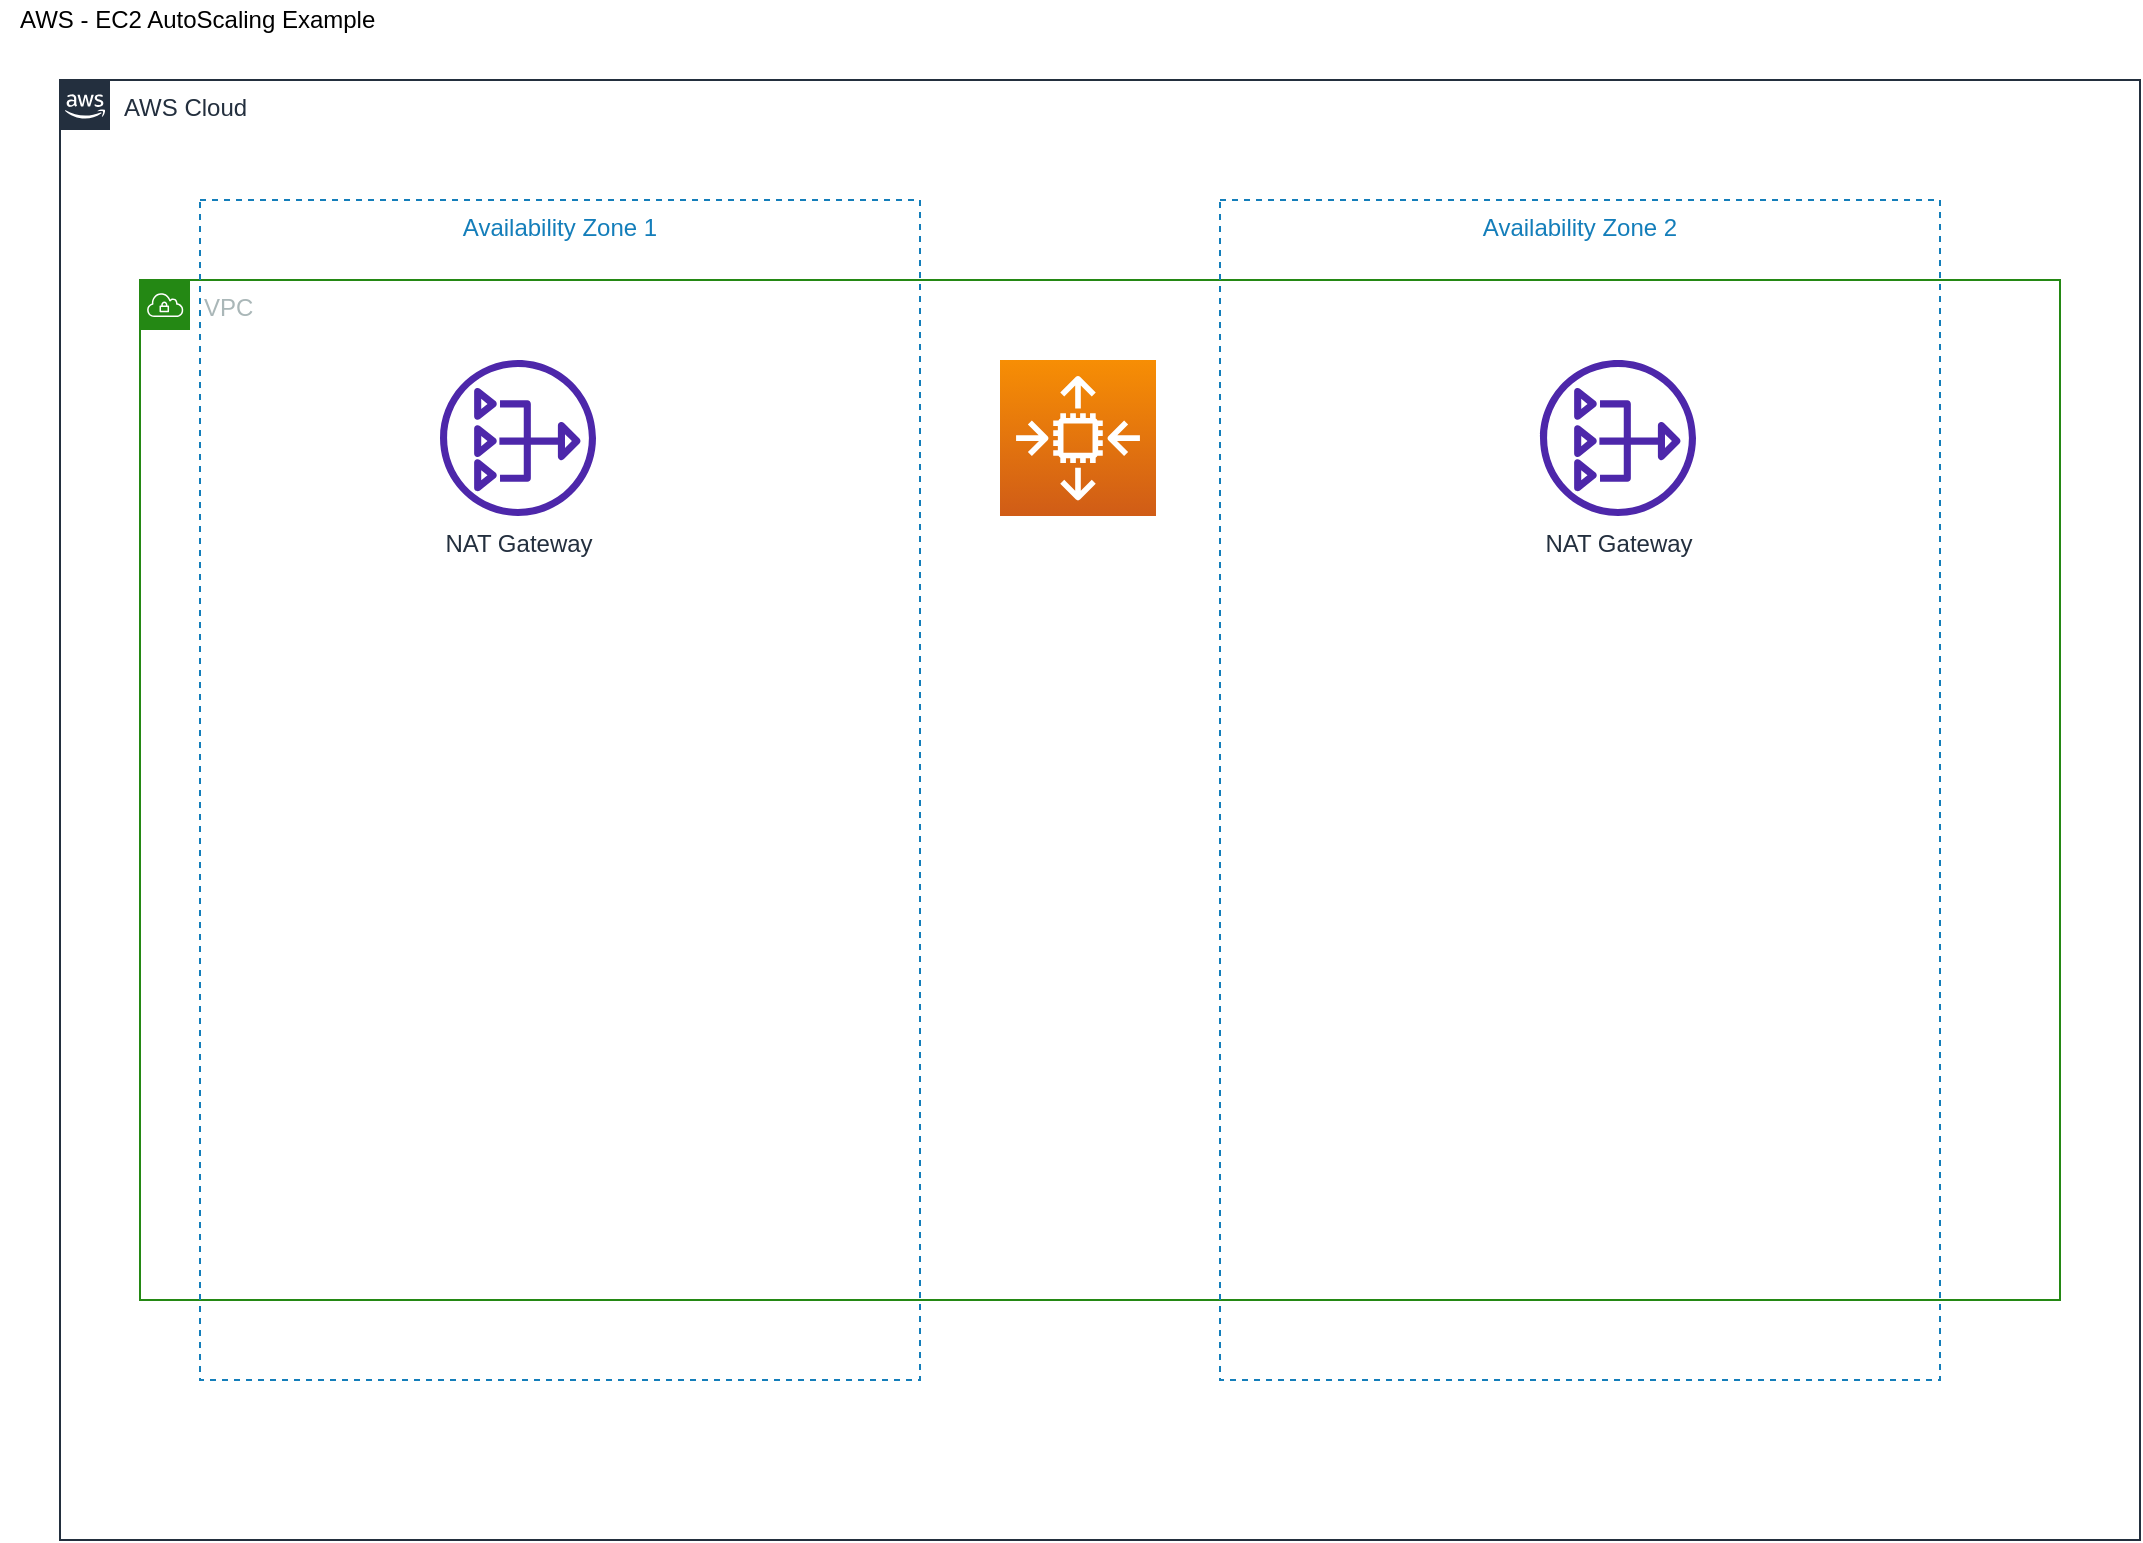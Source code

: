 <mxfile version="18.0.7" type="github">
  <diagram id="Z5f0bbKns2LF-ZPZqOLF" name="Page-1">
    <mxGraphModel dx="877" dy="859" grid="1" gridSize="10" guides="1" tooltips="1" connect="1" arrows="1" fold="1" page="1" pageScale="1" pageWidth="1100" pageHeight="850" math="0" shadow="0">
      <root>
        <mxCell id="0" />
        <mxCell id="1" parent="0" />
        <mxCell id="ktpScYCUpY-ZOAlgP3E1-7" value="AWS Cloud" style="points=[[0,0],[0.25,0],[0.5,0],[0.75,0],[1,0],[1,0.25],[1,0.5],[1,0.75],[1,1],[0.75,1],[0.5,1],[0.25,1],[0,1],[0,0.75],[0,0.5],[0,0.25]];outlineConnect=0;gradientColor=none;html=1;whiteSpace=wrap;fontSize=12;fontStyle=0;container=1;pointerEvents=0;collapsible=0;recursiveResize=0;shape=mxgraph.aws4.group;grIcon=mxgraph.aws4.group_aws_cloud_alt;strokeColor=#232F3E;fillColor=none;verticalAlign=top;align=left;spacingLeft=30;fontColor=#232F3E;dashed=0;" vertex="1" parent="1">
          <mxGeometry x="30" y="60" width="1040" height="730" as="geometry" />
        </mxCell>
        <mxCell id="ktpScYCUpY-ZOAlgP3E1-4" value="VPC" style="points=[[0,0],[0.25,0],[0.5,0],[0.75,0],[1,0],[1,0.25],[1,0.5],[1,0.75],[1,1],[0.75,1],[0.5,1],[0.25,1],[0,1],[0,0.75],[0,0.5],[0,0.25]];outlineConnect=0;gradientColor=none;html=1;whiteSpace=wrap;fontSize=12;fontStyle=0;container=1;pointerEvents=0;collapsible=0;recursiveResize=0;shape=mxgraph.aws4.group;grIcon=mxgraph.aws4.group_vpc;strokeColor=#248814;fillColor=none;verticalAlign=top;align=left;spacingLeft=30;fontColor=#AAB7B8;dashed=0;" vertex="1" parent="ktpScYCUpY-ZOAlgP3E1-7">
          <mxGeometry x="40" y="100" width="960" height="510" as="geometry" />
        </mxCell>
        <mxCell id="ktpScYCUpY-ZOAlgP3E1-11" value="" style="sketch=0;points=[[0,0,0],[0.25,0,0],[0.5,0,0],[0.75,0,0],[1,0,0],[0,1,0],[0.25,1,0],[0.5,1,0],[0.75,1,0],[1,1,0],[0,0.25,0],[0,0.5,0],[0,0.75,0],[1,0.25,0],[1,0.5,0],[1,0.75,0]];outlineConnect=0;fontColor=#232F3E;gradientColor=#F78E04;gradientDirection=north;fillColor=#D05C17;strokeColor=#ffffff;dashed=0;verticalLabelPosition=bottom;verticalAlign=top;align=center;html=1;fontSize=12;fontStyle=0;aspect=fixed;shape=mxgraph.aws4.resourceIcon;resIcon=mxgraph.aws4.auto_scaling2;" vertex="1" parent="ktpScYCUpY-ZOAlgP3E1-4">
          <mxGeometry x="430" y="40" width="78" height="78" as="geometry" />
        </mxCell>
        <mxCell id="ktpScYCUpY-ZOAlgP3E1-5" value="Availability Zone 1" style="fillColor=none;strokeColor=#147EBA;dashed=1;verticalAlign=top;fontStyle=0;fontColor=#147EBA;" vertex="1" parent="ktpScYCUpY-ZOAlgP3E1-7">
          <mxGeometry x="70" y="60" width="360" height="590" as="geometry" />
        </mxCell>
        <mxCell id="ktpScYCUpY-ZOAlgP3E1-8" value="Availability Zone 2" style="fillColor=none;strokeColor=#147EBA;dashed=1;verticalAlign=top;fontStyle=0;fontColor=#147EBA;" vertex="1" parent="ktpScYCUpY-ZOAlgP3E1-7">
          <mxGeometry x="580" y="60" width="360" height="590" as="geometry" />
        </mxCell>
        <mxCell id="ktpScYCUpY-ZOAlgP3E1-9" value="NAT Gateway" style="sketch=0;outlineConnect=0;fontColor=#232F3E;gradientColor=none;fillColor=#4D27AA;strokeColor=none;dashed=0;verticalLabelPosition=bottom;verticalAlign=top;align=center;html=1;fontSize=12;fontStyle=0;aspect=fixed;pointerEvents=1;shape=mxgraph.aws4.nat_gateway;" vertex="1" parent="ktpScYCUpY-ZOAlgP3E1-7">
          <mxGeometry x="190" y="140" width="78" height="78" as="geometry" />
        </mxCell>
        <mxCell id="ktpScYCUpY-ZOAlgP3E1-10" value="NAT Gateway" style="sketch=0;outlineConnect=0;fontColor=#232F3E;gradientColor=none;fillColor=#4D27AA;strokeColor=none;dashed=0;verticalLabelPosition=bottom;verticalAlign=top;align=center;html=1;fontSize=12;fontStyle=0;aspect=fixed;pointerEvents=1;shape=mxgraph.aws4.nat_gateway;" vertex="1" parent="ktpScYCUpY-ZOAlgP3E1-7">
          <mxGeometry x="740" y="140" width="78" height="78" as="geometry" />
        </mxCell>
        <mxCell id="ktpScYCUpY-ZOAlgP3E1-13" value="AWS - EC2 AutoScaling Example&amp;nbsp;" style="text;html=1;align=center;verticalAlign=middle;resizable=0;points=[];autosize=1;strokeColor=none;fillColor=none;" vertex="1" parent="1">
          <mxGeometry y="20" width="200" height="20" as="geometry" />
        </mxCell>
      </root>
    </mxGraphModel>
  </diagram>
</mxfile>
